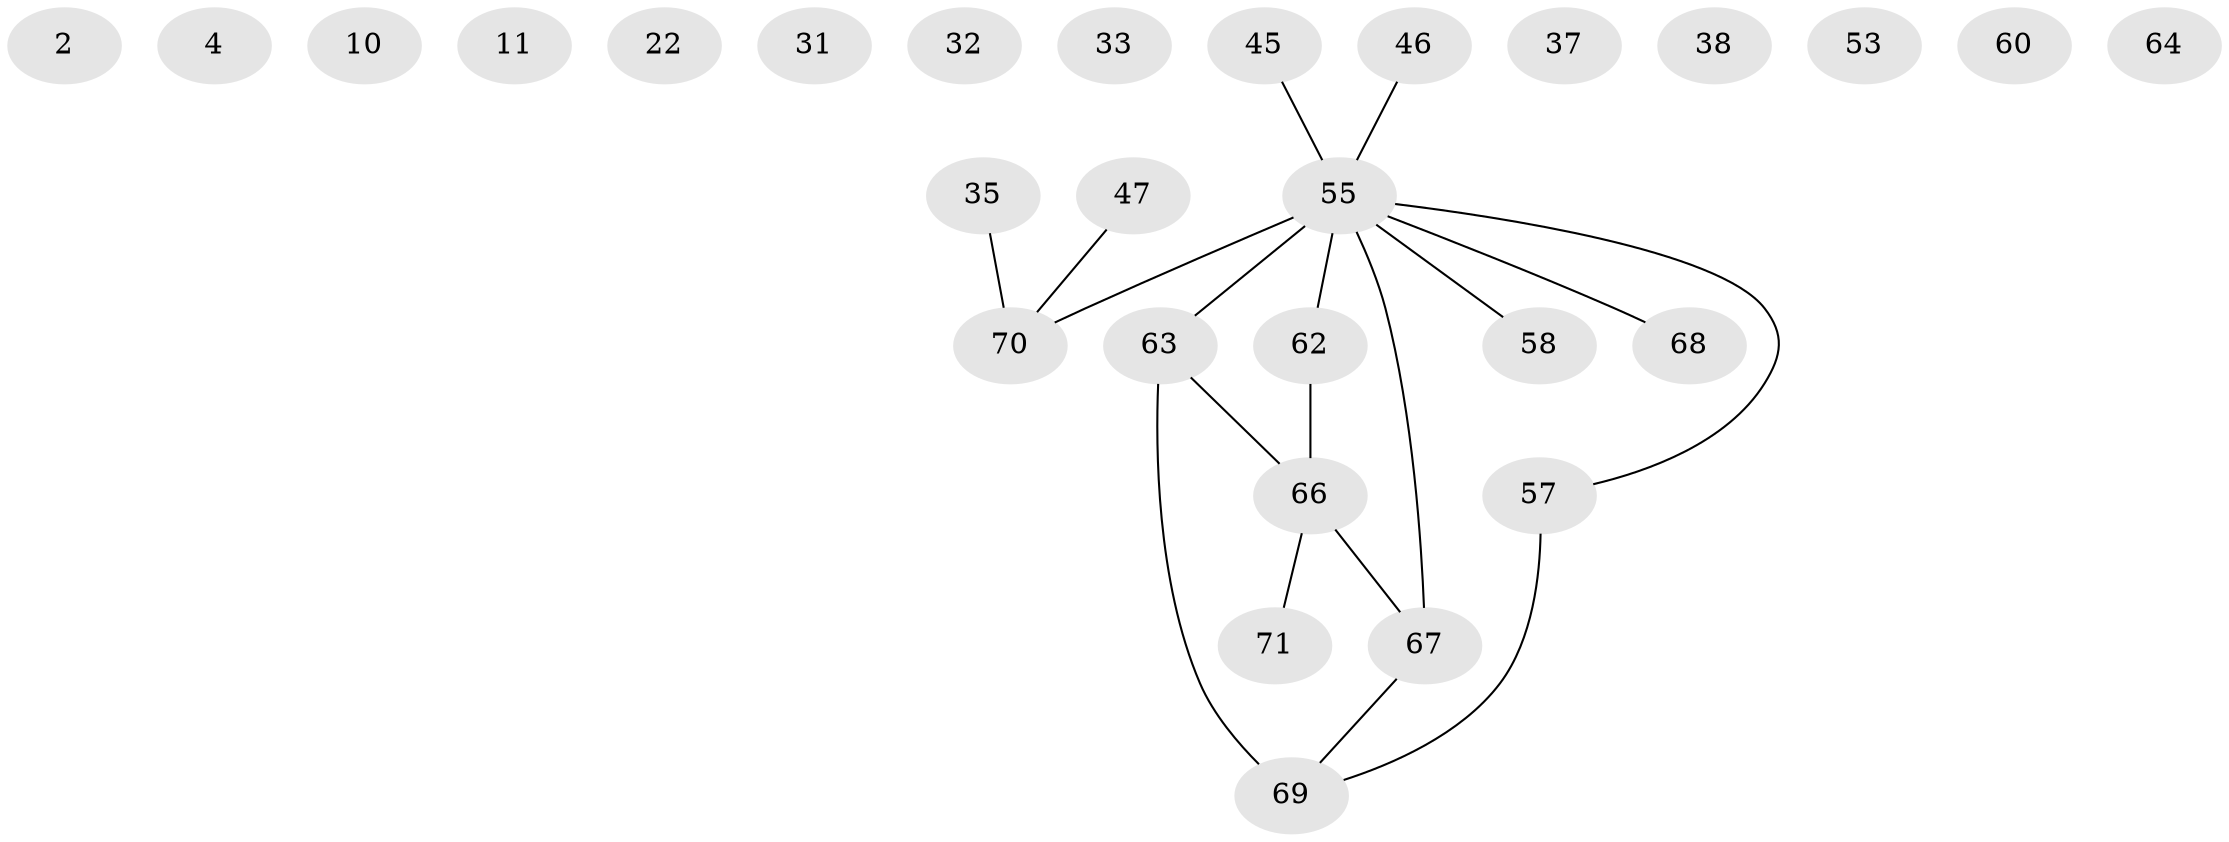 // original degree distribution, {1: 0.28169014084507044, 0: 0.15492957746478872, 3: 0.18309859154929578, 4: 0.07042253521126761, 2: 0.2535211267605634, 5: 0.04225352112676056, 6: 0.014084507042253521}
// Generated by graph-tools (version 1.1) at 2025/44/03/04/25 21:44:07]
// undirected, 28 vertices, 18 edges
graph export_dot {
graph [start="1"]
  node [color=gray90,style=filled];
  2;
  4;
  10;
  11 [super="+7"];
  22 [super="+18"];
  31;
  32;
  33;
  35;
  37;
  38;
  45;
  46 [super="+6"];
  47;
  53;
  55 [super="+20+14+49+50"];
  57;
  58;
  60;
  62 [super="+41+34"];
  63 [super="+51"];
  64;
  66 [super="+3+65"];
  67 [super="+8+59+44+61"];
  68;
  69 [super="+54"];
  70 [super="+40+56"];
  71;
  35 -- 70;
  45 -- 55;
  46 -- 55;
  47 -- 70;
  55 -- 58;
  55 -- 68;
  55 -- 57;
  55 -- 67 [weight=2];
  55 -- 62;
  55 -- 63;
  55 -- 70 [weight=3];
  57 -- 69;
  62 -- 66 [weight=2];
  63 -- 69 [weight=2];
  63 -- 66 [weight=2];
  66 -- 71;
  66 -- 67 [weight=2];
  67 -- 69;
}
